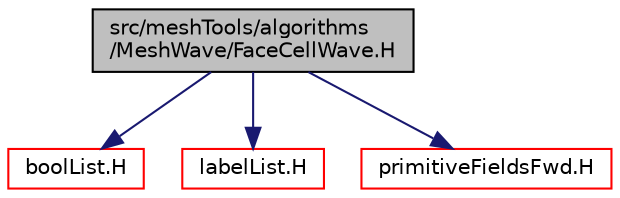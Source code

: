 digraph "src/meshTools/algorithms/MeshWave/FaceCellWave.H"
{
  bgcolor="transparent";
  edge [fontname="Helvetica",fontsize="10",labelfontname="Helvetica",labelfontsize="10"];
  node [fontname="Helvetica",fontsize="10",shape=record];
  Node1 [label="src/meshTools/algorithms\l/MeshWave/FaceCellWave.H",height=0.2,width=0.4,color="black", fillcolor="grey75", style="filled", fontcolor="black"];
  Node1 -> Node2 [color="midnightblue",fontsize="10",style="solid",fontname="Helvetica"];
  Node2 [label="boolList.H",height=0.2,width=0.4,color="red",URL="$a08805.html"];
  Node1 -> Node3 [color="midnightblue",fontsize="10",style="solid",fontname="Helvetica"];
  Node3 [label="labelList.H",height=0.2,width=0.4,color="red",URL="$a08887.html"];
  Node1 -> Node4 [color="midnightblue",fontsize="10",style="solid",fontname="Helvetica"];
  Node4 [label="primitiveFieldsFwd.H",height=0.2,width=0.4,color="red",URL="$a07963.html",tooltip="Forward declarations of the specialisations of Field<T> for scalar, vector and tensor. "];
}

